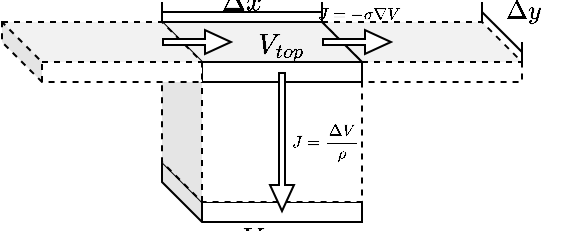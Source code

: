 <mxfile version="16.2.7" type="device"><diagram id="S9hz-gdQ_0Gwn1_8B7tr" name="Page-1"><mxGraphModel dx="1125" dy="661" grid="1" gridSize="10" guides="1" tooltips="1" connect="1" arrows="1" fold="1" page="0" pageScale="1" pageWidth="850" pageHeight="1100" math="1" shadow="0"><root><mxCell id="0"/><mxCell id="1" parent="0"/><mxCell id="MNDVNihEkOd9_RLstsJx-30" value="$$V_{bottom}$$" style="shape=cube;whiteSpace=wrap;html=1;boundedLbl=1;backgroundOutline=1;darkOpacity=0.05;darkOpacity2=0.1;verticalAlign=top;spacingTop=-7;" vertex="1" parent="1"><mxGeometry x="340" y="300" width="100" height="30" as="geometry"/></mxCell><mxCell id="MNDVNihEkOd9_RLstsJx-12" value="" style="shape=cube;whiteSpace=wrap;html=1;boundedLbl=1;backgroundOutline=1;darkOpacity=0.05;darkOpacity2=0.1;dashed=1;sketch=0;strokeColor=default;gradientColor=#ffffff;" vertex="1" parent="1"><mxGeometry x="340" y="240" width="100" height="80" as="geometry"/></mxCell><mxCell id="MNDVNihEkOd9_RLstsJx-11" value="" style="shape=cube;whiteSpace=wrap;html=1;boundedLbl=1;backgroundOutline=1;darkOpacity=0.05;darkOpacity2=0.1;gradientColor=#ffffff;dashed=1;" vertex="1" parent="1"><mxGeometry x="420" y="230" width="100" height="30" as="geometry"/></mxCell><mxCell id="MNDVNihEkOd9_RLstsJx-10" value="&lt;div&gt;$$V_{top}$$&lt;/div&gt;" style="shape=cube;whiteSpace=wrap;html=1;boundedLbl=1;backgroundOutline=1;darkOpacity=0.05;darkOpacity2=0.1;verticalAlign=bottom;spacingBottom=-4;" vertex="1" parent="1"><mxGeometry x="340" y="230" width="100" height="30" as="geometry"/></mxCell><mxCell id="MNDVNihEkOd9_RLstsJx-9" value="" style="shape=cube;whiteSpace=wrap;html=1;boundedLbl=1;backgroundOutline=1;darkOpacity=0.05;darkOpacity2=0.1;gradientColor=#ffffff;strokeColor=default;sketch=0;dashed=1;" vertex="1" parent="1"><mxGeometry x="260" y="230" width="100" height="30" as="geometry"/></mxCell><mxCell id="MNDVNihEkOd9_RLstsJx-15" value="&lt;div&gt;$$\Delta x$$&lt;/div&gt;" style="shape=crossbar;whiteSpace=wrap;html=1;rounded=1;sketch=0;strokeColor=default;gradientColor=#ffffff;verticalAlign=bottom;horizontal=1;spacingTop=0;spacingBottom=-12;" vertex="1" parent="1"><mxGeometry x="340" y="220" width="80" height="10" as="geometry"/></mxCell><mxCell id="MNDVNihEkOd9_RLstsJx-21" value="" style="endArrow=none;html=1;rounded=0;" edge="1" parent="1"><mxGeometry width="50" height="50" relative="1" as="geometry"><mxPoint x="520" y="240" as="sourcePoint"/><mxPoint x="520" y="250" as="targetPoint"/></mxGeometry></mxCell><mxCell id="MNDVNihEkOd9_RLstsJx-23" value="" style="endArrow=none;html=1;rounded=0;" edge="1" parent="1"><mxGeometry width="50" height="50" relative="1" as="geometry"><mxPoint x="500" y="220" as="sourcePoint"/><mxPoint x="500" y="230" as="targetPoint"/></mxGeometry></mxCell><mxCell id="MNDVNihEkOd9_RLstsJx-25" value="$$\Delta y$$" style="endArrow=none;rounded=0;labelBackgroundColor=none;labelPosition=center;verticalLabelPosition=top;align=center;verticalAlign=bottom;html=1;labelBorderColor=none;" edge="1" parent="1"><mxGeometry x="1" width="50" height="50" relative="1" as="geometry"><mxPoint x="500" y="225" as="sourcePoint"/><mxPoint x="520" y="245" as="targetPoint"/><mxPoint as="offset"/></mxGeometry></mxCell><mxCell id="MNDVNihEkOd9_RLstsJx-26" value="" style="shape=flexArrow;endArrow=classic;html=1;rounded=0;labelBackgroundColor=none;labelBorderColor=none;width=3;endSize=4;startSize=3;strokeWidth=1;endWidth=8;fillColor=default;" edge="1" parent="1"><mxGeometry width="50" height="50" relative="1" as="geometry"><mxPoint x="340" y="240" as="sourcePoint"/><mxPoint x="375" y="240" as="targetPoint"/></mxGeometry></mxCell><mxCell id="MNDVNihEkOd9_RLstsJx-27" value="$$J = -\sigma\nabla V$$" style="shape=flexArrow;endArrow=classic;html=1;rounded=0;labelBackgroundColor=none;labelBorderColor=none;width=3;endSize=4;startSize=3;strokeWidth=1;endWidth=8;fillColor=default;verticalAlign=bottom;fontSize=7;" edge="1" parent="1"><mxGeometry width="50" height="50" relative="1" as="geometry"><mxPoint x="420" y="240" as="sourcePoint"/><mxPoint x="455" y="240" as="targetPoint"/></mxGeometry></mxCell><mxCell id="MNDVNihEkOd9_RLstsJx-29" value="$$J = \frac{\Delta V}{\rho}$$" style="shape=flexArrow;endArrow=classic;html=1;rounded=0;labelBackgroundColor=none;labelBorderColor=none;width=3;endSize=4;startSize=3;strokeWidth=1;endWidth=8;fillColor=default;labelPosition=right;verticalLabelPosition=middle;align=left;verticalAlign=middle;fontSize=7;spacing=2;spacingLeft=3;" edge="1" parent="1"><mxGeometry width="50" height="50" relative="1" as="geometry"><mxPoint x="400" y="255" as="sourcePoint"/><mxPoint x="400" y="325" as="targetPoint"/></mxGeometry></mxCell></root></mxGraphModel></diagram></mxfile>